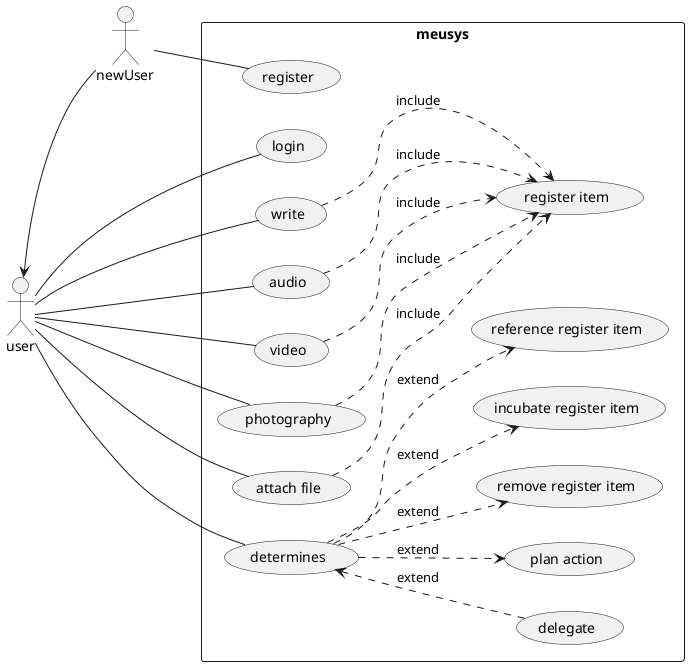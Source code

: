@startuml teste

scale 1
left to right direction
skinparam PackageStyle rectangle
actor newUser
actor user
rectangle meusys {
  
  newUser -- (register)
  newUser -u-> user
  user -- (login)
  user -- (write)
  user -- (audio)
  user -- (video)
  user -- (photography)
  user -- (attach file)
  user -- (determines)

  (write)       -d.> (register item): include
  (audio)       -d.> (register item): include
  (video)       -d.> (register item): include
  (photography) -d.> (register item): include
  (attach file) -d.> (register item): include

  (determines)                <.d- (delegate): extend
  (determines) -d.> (plan action)            : extend
  (determines) -d.> (remove register item)   : extend
  (determines) -d.> (incubate register item) : extend
  (determines) -d.> (reference register item): extend
}
@enduml 